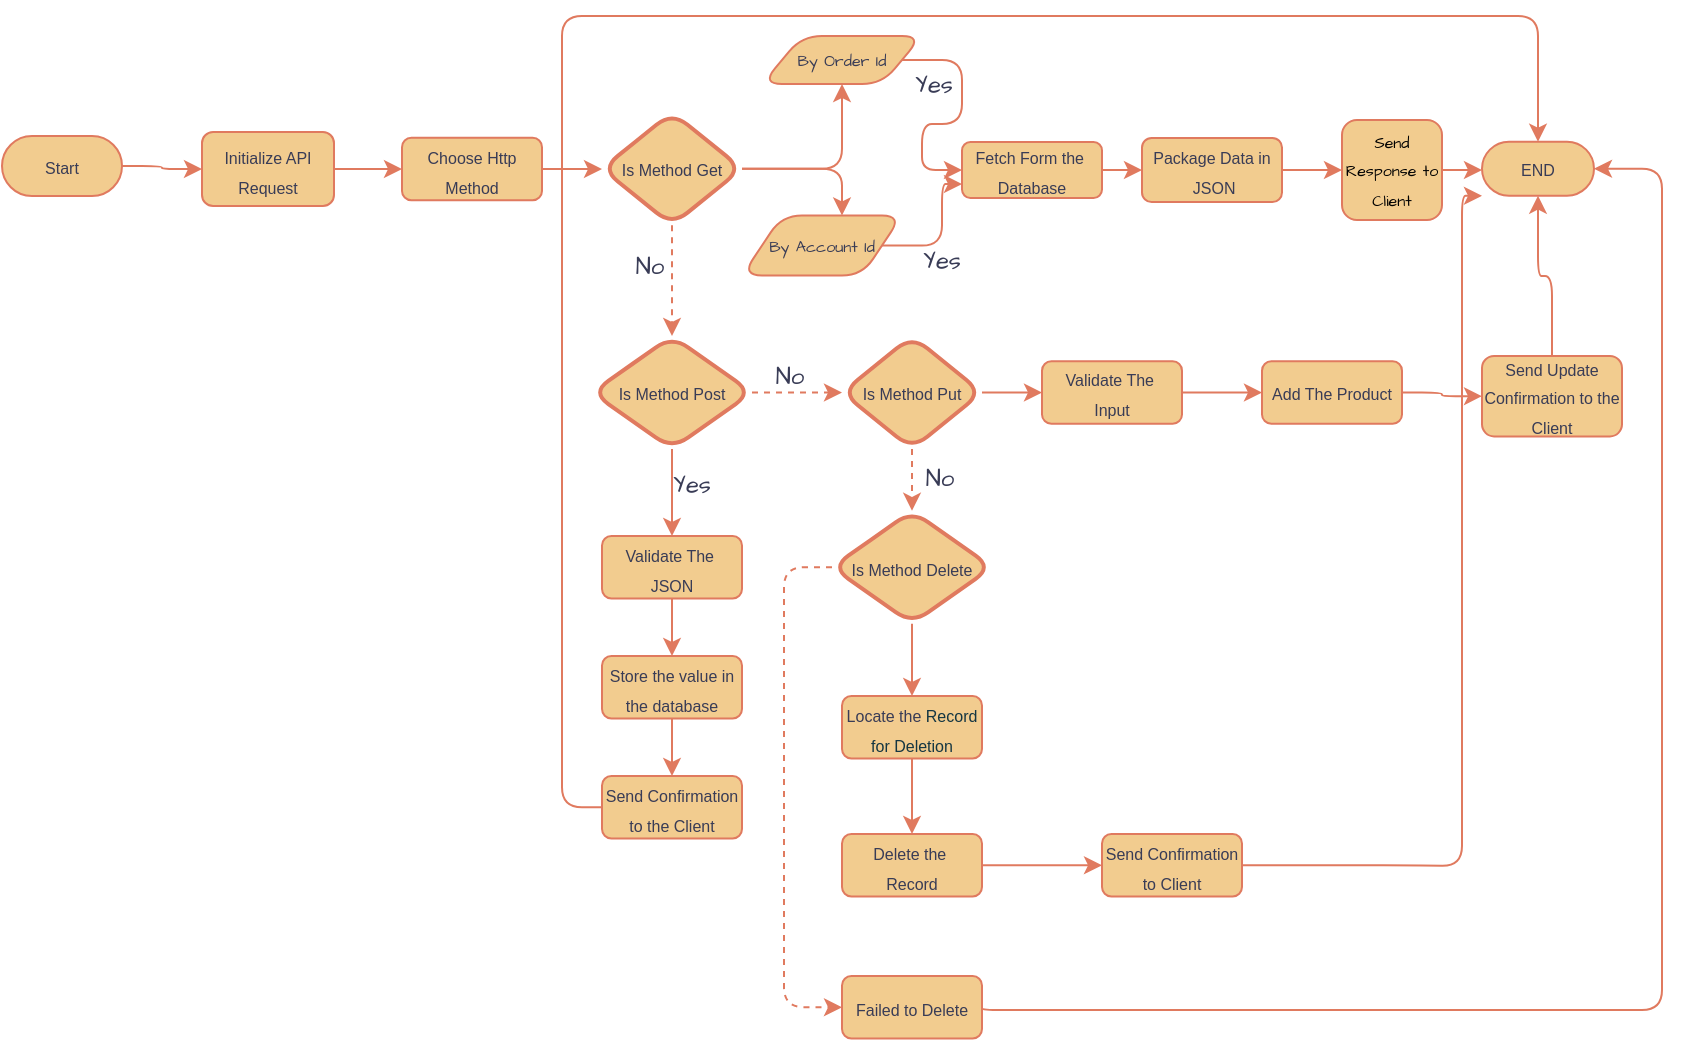 <mxfile version="26.2.14" pages="2">
  <diagram name="Order" id="mqBJOKfm_-yYsU1bV-Db">
    <mxGraphModel dx="1297" dy="710" grid="1" gridSize="10" guides="1" tooltips="1" connect="1" arrows="1" fold="1" page="1" pageScale="1" pageWidth="850" pageHeight="1100" math="0" shadow="0">
      <root>
        <mxCell id="0" />
        <mxCell id="1" parent="0" />
        <mxCell id="twknoeJkFPn5ZfpLh6MR-4" style="edgeStyle=orthogonalEdgeStyle;rounded=1;orthogonalLoop=1;jettySize=auto;html=1;exitX=1;exitY=0.5;exitDx=0;exitDy=0;entryX=0;entryY=0.5;entryDx=0;entryDy=0;labelBackgroundColor=none;fontColor=default;strokeColor=#E07A5F;" edge="1" parent="1" source="twknoeJkFPn5ZfpLh6MR-2" target="twknoeJkFPn5ZfpLh6MR-3">
          <mxGeometry relative="1" as="geometry" />
        </mxCell>
        <mxCell id="twknoeJkFPn5ZfpLh6MR-2" value="&lt;font style=&quot;font-size: 8px;&quot;&gt;Start&lt;/font&gt;" style="rounded=1;whiteSpace=wrap;html=1;arcSize=50;labelBackgroundColor=none;fillColor=#F2CC8F;strokeColor=#E07A5F;fontColor=#393C56;" vertex="1" parent="1">
          <mxGeometry y="80" width="60" height="30" as="geometry" />
        </mxCell>
        <mxCell id="twknoeJkFPn5ZfpLh6MR-6" style="edgeStyle=orthogonalEdgeStyle;rounded=1;orthogonalLoop=1;jettySize=auto;html=1;exitX=1;exitY=0.5;exitDx=0;exitDy=0;entryX=0;entryY=0.5;entryDx=0;entryDy=0;labelBackgroundColor=none;fontColor=default;strokeColor=#E07A5F;" edge="1" parent="1" source="twknoeJkFPn5ZfpLh6MR-3" target="twknoeJkFPn5ZfpLh6MR-5">
          <mxGeometry relative="1" as="geometry" />
        </mxCell>
        <mxCell id="twknoeJkFPn5ZfpLh6MR-3" value="&lt;font style=&quot;font-size: 8px;&quot;&gt;Initialize API Request&lt;/font&gt;" style="rounded=1;whiteSpace=wrap;html=1;labelBackgroundColor=none;fillColor=#F2CC8F;strokeColor=#E07A5F;fontColor=#393C56;" vertex="1" parent="1">
          <mxGeometry x="100" y="78" width="66" height="37" as="geometry" />
        </mxCell>
        <mxCell id="twknoeJkFPn5ZfpLh6MR-8" style="edgeStyle=orthogonalEdgeStyle;rounded=1;orthogonalLoop=1;jettySize=auto;html=1;exitX=1;exitY=0.5;exitDx=0;exitDy=0;entryX=0;entryY=0.5;entryDx=0;entryDy=0;labelBackgroundColor=none;fontColor=default;strokeColor=#E07A5F;" edge="1" parent="1" source="twknoeJkFPn5ZfpLh6MR-5" target="twknoeJkFPn5ZfpLh6MR-7">
          <mxGeometry relative="1" as="geometry" />
        </mxCell>
        <mxCell id="twknoeJkFPn5ZfpLh6MR-5" value="&lt;font style=&quot;font-size: 8px;&quot;&gt;Choose Http Method&lt;/font&gt;" style="rounded=1;whiteSpace=wrap;html=1;labelBackgroundColor=none;fillColor=#F2CC8F;strokeColor=#E07A5F;fontColor=#393C56;" vertex="1" parent="1">
          <mxGeometry x="200" y="80.88" width="70" height="31.25" as="geometry" />
        </mxCell>
        <mxCell id="twknoeJkFPn5ZfpLh6MR-30" style="edgeStyle=orthogonalEdgeStyle;rounded=1;hachureGap=4;orthogonalLoop=1;jettySize=auto;html=1;exitX=1;exitY=0.5;exitDx=0;exitDy=0;entryX=0.5;entryY=1;entryDx=0;entryDy=0;fontFamily=Architects Daughter;fontSource=https%3A%2F%2Ffonts.googleapis.com%2Fcss%3Ffamily%3DArchitects%2BDaughter;fontColor=default;labelBackgroundColor=none;strokeColor=#E07A5F;" edge="1" parent="1" source="twknoeJkFPn5ZfpLh6MR-7" target="twknoeJkFPn5ZfpLh6MR-12">
          <mxGeometry relative="1" as="geometry" />
        </mxCell>
        <mxCell id="twknoeJkFPn5ZfpLh6MR-34" style="edgeStyle=orthogonalEdgeStyle;rounded=1;hachureGap=4;orthogonalLoop=1;jettySize=auto;html=1;exitX=0.5;exitY=1;exitDx=0;exitDy=0;entryX=0.5;entryY=0;entryDx=0;entryDy=0;fontFamily=Architects Daughter;fontSource=https%3A%2F%2Ffonts.googleapis.com%2Fcss%3Ffamily%3DArchitects%2BDaughter;fontColor=default;dashed=1;labelBackgroundColor=none;strokeColor=#E07A5F;" edge="1" parent="1" source="twknoeJkFPn5ZfpLh6MR-7" target="twknoeJkFPn5ZfpLh6MR-32">
          <mxGeometry relative="1" as="geometry" />
        </mxCell>
        <mxCell id="twknoeJkFPn5ZfpLh6MR-7" value="&lt;font style=&quot;font-size: 8px;&quot;&gt;Is Method Get&lt;/font&gt;" style="rhombus;whiteSpace=wrap;html=1;labelBackgroundColor=none;rounded=1;shadow=0;strokeWidth=2;fillColor=#F2CC8F;strokeColor=#E07A5F;fontColor=#393C56;" vertex="1" parent="1">
          <mxGeometry x="300" y="68.12" width="70" height="56.5" as="geometry" />
        </mxCell>
        <mxCell id="twknoeJkFPn5ZfpLh6MR-17" style="edgeStyle=orthogonalEdgeStyle;rounded=1;hachureGap=4;orthogonalLoop=1;jettySize=auto;html=1;exitX=1;exitY=0.5;exitDx=0;exitDy=0;entryX=0;entryY=0.5;entryDx=0;entryDy=0;fontFamily=Architects Daughter;fontSource=https%3A%2F%2Ffonts.googleapis.com%2Fcss%3Ffamily%3DArchitects%2BDaughter;fontColor=default;labelBackgroundColor=none;strokeColor=#E07A5F;" edge="1" parent="1" source="twknoeJkFPn5ZfpLh6MR-12" target="twknoeJkFPn5ZfpLh6MR-16">
          <mxGeometry relative="1" as="geometry" />
        </mxCell>
        <mxCell id="twknoeJkFPn5ZfpLh6MR-12" value="&lt;font style=&quot;font-size: 8px;&quot;&gt;By Order Id&lt;/font&gt;" style="shape=parallelogram;perimeter=parallelogramPerimeter;whiteSpace=wrap;html=1;fixedSize=1;rounded=1;hachureGap=4;fontFamily=Architects Daughter;fontSource=https%3A%2F%2Ffonts.googleapis.com%2Fcss%3Ffamily%3DArchitects%2BDaughter;labelBackgroundColor=none;fillColor=#F2CC8F;strokeColor=#E07A5F;fontColor=#393C56;" vertex="1" parent="1">
          <mxGeometry x="380" y="30" width="80" height="24.01" as="geometry" />
        </mxCell>
        <mxCell id="twknoeJkFPn5ZfpLh6MR-18" style="edgeStyle=orthogonalEdgeStyle;rounded=1;hachureGap=4;orthogonalLoop=1;jettySize=auto;html=1;exitX=1;exitY=0.5;exitDx=0;exitDy=0;fontFamily=Architects Daughter;fontSource=https%3A%2F%2Ffonts.googleapis.com%2Fcss%3Ffamily%3DArchitects%2BDaughter;fontColor=default;entryX=0;entryY=0.75;entryDx=0;entryDy=0;labelBackgroundColor=none;strokeColor=#E07A5F;" edge="1" parent="1" source="twknoeJkFPn5ZfpLh6MR-13" target="twknoeJkFPn5ZfpLh6MR-16">
          <mxGeometry relative="1" as="geometry">
            <mxPoint x="674" y="103" as="targetPoint" />
          </mxGeometry>
        </mxCell>
        <mxCell id="twknoeJkFPn5ZfpLh6MR-13" value="&lt;font style=&quot;font-size: 8px;&quot;&gt;By Account Id&lt;/font&gt;" style="shape=parallelogram;perimeter=parallelogramPerimeter;whiteSpace=wrap;html=1;fixedSize=1;rounded=1;hachureGap=4;fontFamily=Architects Daughter;fontSource=https%3A%2F%2Ffonts.googleapis.com%2Fcss%3Ffamily%3DArchitects%2BDaughter;labelBackgroundColor=none;fillColor=#F2CC8F;strokeColor=#E07A5F;fontColor=#393C56;" vertex="1" parent="1">
          <mxGeometry x="370" y="119.75" width="80" height="30" as="geometry" />
        </mxCell>
        <mxCell id="twknoeJkFPn5ZfpLh6MR-21" style="edgeStyle=orthogonalEdgeStyle;rounded=1;hachureGap=4;orthogonalLoop=1;jettySize=auto;html=1;exitX=1;exitY=0.5;exitDx=0;exitDy=0;entryX=0;entryY=0.5;entryDx=0;entryDy=0;fontFamily=Architects Daughter;fontSource=https%3A%2F%2Ffonts.googleapis.com%2Fcss%3Ffamily%3DArchitects%2BDaughter;fontColor=default;labelBackgroundColor=none;strokeColor=#E07A5F;" edge="1" parent="1" source="twknoeJkFPn5ZfpLh6MR-16" target="twknoeJkFPn5ZfpLh6MR-19">
          <mxGeometry relative="1" as="geometry" />
        </mxCell>
        <mxCell id="twknoeJkFPn5ZfpLh6MR-16" value="&lt;font style=&quot;font-size: 8px;&quot;&gt;Fetch Form the&amp;nbsp;&lt;/font&gt;&lt;div&gt;&lt;font style=&quot;font-size: 8px;&quot;&gt;Database&lt;/font&gt;&lt;/div&gt;" style="rounded=1;whiteSpace=wrap;html=1;labelBackgroundColor=none;fillColor=#F2CC8F;strokeColor=#E07A5F;fontColor=#393C56;" vertex="1" parent="1">
          <mxGeometry x="480" y="83" width="70" height="28" as="geometry" />
        </mxCell>
        <mxCell id="twknoeJkFPn5ZfpLh6MR-23" style="edgeStyle=orthogonalEdgeStyle;rounded=1;hachureGap=4;orthogonalLoop=1;jettySize=auto;html=1;exitX=1;exitY=0.5;exitDx=0;exitDy=0;entryX=0;entryY=0.5;entryDx=0;entryDy=0;fontFamily=Architects Daughter;fontSource=https%3A%2F%2Ffonts.googleapis.com%2Fcss%3Ffamily%3DArchitects%2BDaughter;fontColor=default;labelBackgroundColor=none;strokeColor=#E07A5F;" edge="1" parent="1" source="twknoeJkFPn5ZfpLh6MR-19" target="twknoeJkFPn5ZfpLh6MR-22">
          <mxGeometry relative="1" as="geometry" />
        </mxCell>
        <mxCell id="twknoeJkFPn5ZfpLh6MR-19" value="&lt;font style=&quot;font-size: 8px;&quot;&gt;Package Data in&lt;/font&gt;&lt;div&gt;&lt;font style=&quot;font-size: 8px;&quot;&gt;&amp;nbsp;JSON&lt;/font&gt;&lt;/div&gt;" style="rounded=1;whiteSpace=wrap;html=1;labelBackgroundColor=none;fillColor=#F2CC8F;strokeColor=#E07A5F;fontColor=#393C56;" vertex="1" parent="1">
          <mxGeometry x="570" y="81" width="70" height="32" as="geometry" />
        </mxCell>
        <mxCell id="twknoeJkFPn5ZfpLh6MR-25" style="edgeStyle=orthogonalEdgeStyle;rounded=1;hachureGap=4;orthogonalLoop=1;jettySize=auto;html=1;exitX=1;exitY=0.5;exitDx=0;exitDy=0;entryX=0;entryY=0.5;entryDx=0;entryDy=0;fontFamily=Architects Daughter;fontSource=https%3A%2F%2Ffonts.googleapis.com%2Fcss%3Ffamily%3DArchitects%2BDaughter;fontColor=default;labelBackgroundColor=none;strokeColor=#E07A5F;" edge="1" parent="1" source="twknoeJkFPn5ZfpLh6MR-22" target="twknoeJkFPn5ZfpLh6MR-24">
          <mxGeometry relative="1" as="geometry" />
        </mxCell>
        <mxCell id="twknoeJkFPn5ZfpLh6MR-22" value="&lt;span data-lucid-content=&quot;{&amp;quot;t&amp;quot;:&amp;quot;Send Response to Client&amp;quot;,&amp;quot;m&amp;quot;:[{&amp;quot;s&amp;quot;:0,&amp;quot;n&amp;quot;:&amp;quot;p&amp;quot;,&amp;quot;v&amp;quot;:1.2},{&amp;quot;s&amp;quot;:0,&amp;quot;n&amp;quot;:&amp;quot;s&amp;quot;,&amp;quot;v&amp;quot;:22.222,&amp;quot;e&amp;quot;:23},{&amp;quot;s&amp;quot;:0,&amp;quot;n&amp;quot;:&amp;quot;fsp&amp;quot;,&amp;quot;v&amp;quot;:&amp;quot;ss_presetShapeStyle2_textStyle&amp;quot;,&amp;quot;e&amp;quot;:23},{&amp;quot;s&amp;quot;:0,&amp;quot;n&amp;quot;:&amp;quot;fsp2&amp;quot;,&amp;quot;v&amp;quot;:&amp;quot;ss_presetShapeStyle2_textStyle&amp;quot;,&amp;quot;e&amp;quot;:23}]}&quot; data-lucid-type=&quot;application/vnd.lucid.text&quot;&gt;&lt;span style=&quot;color: rgb(0, 0, 0);&quot;&gt;&lt;font style=&quot;font-size: 8px;&quot;&gt;Send Response to Client&lt;/font&gt;&lt;/span&gt;&lt;/span&gt;" style="whiteSpace=wrap;html=1;aspect=fixed;rounded=1;hachureGap=4;fontFamily=Architects Daughter;fontSource=https%3A%2F%2Ffonts.googleapis.com%2Fcss%3Ffamily%3DArchitects%2BDaughter;labelBackgroundColor=none;fillColor=#F2CC8F;strokeColor=#E07A5F;fontColor=#393C56;" vertex="1" parent="1">
          <mxGeometry x="670" y="72" width="50" height="50" as="geometry" />
        </mxCell>
        <mxCell id="twknoeJkFPn5ZfpLh6MR-55" style="edgeStyle=orthogonalEdgeStyle;rounded=1;hachureGap=4;orthogonalLoop=1;jettySize=auto;html=1;exitX=0.5;exitY=0;exitDx=0;exitDy=0;entryX=0.5;entryY=1;entryDx=0;entryDy=0;fontFamily=Architects Daughter;fontSource=https%3A%2F%2Ffonts.googleapis.com%2Fcss%3Ffamily%3DArchitects%2BDaughter;fontColor=default;labelBackgroundColor=none;strokeColor=#E07A5F;" edge="1" parent="1" source="twknoeJkFPn5ZfpLh6MR-52" target="twknoeJkFPn5ZfpLh6MR-24">
          <mxGeometry relative="1" as="geometry" />
        </mxCell>
        <mxCell id="twknoeJkFPn5ZfpLh6MR-24" value="&lt;font style=&quot;font-size: 8px;&quot;&gt;END&lt;/font&gt;" style="rounded=1;whiteSpace=wrap;html=1;arcSize=50;labelBackgroundColor=none;fillColor=#F2CC8F;strokeColor=#E07A5F;fontColor=#393C56;" vertex="1" parent="1">
          <mxGeometry x="740" y="82.87" width="56" height="27" as="geometry" />
        </mxCell>
        <mxCell id="twknoeJkFPn5ZfpLh6MR-26" value="Yes" style="text;html=1;align=center;verticalAlign=middle;whiteSpace=wrap;rounded=1;fontFamily=Architects Daughter;fontSource=https%3A%2F%2Ffonts.googleapis.com%2Fcss%3Ffamily%3DArchitects%2BDaughter;labelBackgroundColor=none;fontColor=#393C56;" vertex="1" parent="1">
          <mxGeometry x="436" y="40" width="60" height="30" as="geometry" />
        </mxCell>
        <mxCell id="twknoeJkFPn5ZfpLh6MR-27" value="Yes" style="text;html=1;align=center;verticalAlign=middle;whiteSpace=wrap;rounded=1;fontFamily=Architects Daughter;fontSource=https%3A%2F%2Ffonts.googleapis.com%2Fcss%3Ffamily%3DArchitects%2BDaughter;labelBackgroundColor=none;fontColor=#393C56;" vertex="1" parent="1">
          <mxGeometry x="440" y="128" width="60" height="30" as="geometry" />
        </mxCell>
        <mxCell id="twknoeJkFPn5ZfpLh6MR-31" style="edgeStyle=orthogonalEdgeStyle;rounded=1;hachureGap=4;orthogonalLoop=1;jettySize=auto;html=1;exitX=1;exitY=0.5;exitDx=0;exitDy=0;entryX=0.625;entryY=0;entryDx=0;entryDy=0;entryPerimeter=0;fontFamily=Architects Daughter;fontSource=https%3A%2F%2Ffonts.googleapis.com%2Fcss%3Ffamily%3DArchitects%2BDaughter;fontColor=default;labelBackgroundColor=none;strokeColor=#E07A5F;" edge="1" parent="1" source="twknoeJkFPn5ZfpLh6MR-7" target="twknoeJkFPn5ZfpLh6MR-13">
          <mxGeometry relative="1" as="geometry" />
        </mxCell>
        <mxCell id="twknoeJkFPn5ZfpLh6MR-38" style="edgeStyle=orthogonalEdgeStyle;rounded=1;hachureGap=4;orthogonalLoop=1;jettySize=auto;html=1;exitX=1;exitY=0.5;exitDx=0;exitDy=0;entryX=0;entryY=0.5;entryDx=0;entryDy=0;fontFamily=Architects Daughter;fontSource=https%3A%2F%2Ffonts.googleapis.com%2Fcss%3Ffamily%3DArchitects%2BDaughter;fontColor=default;dashed=1;labelBackgroundColor=none;strokeColor=#E07A5F;" edge="1" parent="1" source="twknoeJkFPn5ZfpLh6MR-32" target="twknoeJkFPn5ZfpLh6MR-36">
          <mxGeometry relative="1" as="geometry" />
        </mxCell>
        <mxCell id="twknoeJkFPn5ZfpLh6MR-40" style="edgeStyle=orthogonalEdgeStyle;rounded=1;hachureGap=4;orthogonalLoop=1;jettySize=auto;html=1;exitX=0.5;exitY=1;exitDx=0;exitDy=0;entryX=0.5;entryY=0;entryDx=0;entryDy=0;fontFamily=Architects Daughter;fontSource=https%3A%2F%2Ffonts.googleapis.com%2Fcss%3Ffamily%3DArchitects%2BDaughter;fontColor=default;labelBackgroundColor=none;strokeColor=#E07A5F;" edge="1" parent="1" source="twknoeJkFPn5ZfpLh6MR-32" target="twknoeJkFPn5ZfpLh6MR-39">
          <mxGeometry relative="1" as="geometry" />
        </mxCell>
        <mxCell id="twknoeJkFPn5ZfpLh6MR-32" value="&lt;font style=&quot;font-size: 8px;&quot;&gt;Is Method Post&lt;/font&gt;" style="rhombus;whiteSpace=wrap;html=1;labelBackgroundColor=none;rounded=1;strokeWidth=2;fillColor=#F2CC8F;strokeColor=#E07A5F;fontColor=#393C56;" vertex="1" parent="1">
          <mxGeometry x="295" y="180" width="80" height="56.5" as="geometry" />
        </mxCell>
        <mxCell id="twknoeJkFPn5ZfpLh6MR-35" value="No" style="text;html=1;align=center;verticalAlign=middle;whiteSpace=wrap;rounded=1;fontFamily=Architects Daughter;fontSource=https%3A%2F%2Ffonts.googleapis.com%2Fcss%3Ffamily%3DArchitects%2BDaughter;labelBackgroundColor=none;fontColor=#393C56;" vertex="1" parent="1">
          <mxGeometry x="294" y="131" width="60" height="30" as="geometry" />
        </mxCell>
        <mxCell id="twknoeJkFPn5ZfpLh6MR-49" style="edgeStyle=orthogonalEdgeStyle;rounded=1;hachureGap=4;orthogonalLoop=1;jettySize=auto;html=1;exitX=1;exitY=0.5;exitDx=0;exitDy=0;entryX=0;entryY=0.5;entryDx=0;entryDy=0;fontFamily=Architects Daughter;fontSource=https%3A%2F%2Ffonts.googleapis.com%2Fcss%3Ffamily%3DArchitects%2BDaughter;fontColor=default;labelBackgroundColor=none;strokeColor=#E07A5F;" edge="1" parent="1" source="twknoeJkFPn5ZfpLh6MR-36" target="twknoeJkFPn5ZfpLh6MR-48">
          <mxGeometry relative="1" as="geometry" />
        </mxCell>
        <mxCell id="twknoeJkFPn5ZfpLh6MR-57" style="edgeStyle=orthogonalEdgeStyle;rounded=1;hachureGap=4;orthogonalLoop=1;jettySize=auto;html=1;exitX=0.5;exitY=1;exitDx=0;exitDy=0;entryX=0.5;entryY=0;entryDx=0;entryDy=0;fontFamily=Architects Daughter;fontSource=https%3A%2F%2Ffonts.googleapis.com%2Fcss%3Ffamily%3DArchitects%2BDaughter;fontColor=default;dashed=1;labelBackgroundColor=none;strokeColor=#E07A5F;" edge="1" parent="1" source="twknoeJkFPn5ZfpLh6MR-36" target="twknoeJkFPn5ZfpLh6MR-56">
          <mxGeometry relative="1" as="geometry" />
        </mxCell>
        <mxCell id="twknoeJkFPn5ZfpLh6MR-36" value="&lt;font style=&quot;font-size: 8px;&quot;&gt;Is Method Put&lt;/font&gt;" style="rhombus;whiteSpace=wrap;html=1;labelBackgroundColor=none;rounded=1;strokeWidth=2;fillColor=#F2CC8F;strokeColor=#E07A5F;fontColor=#393C56;" vertex="1" parent="1">
          <mxGeometry x="420" y="180" width="70" height="56.5" as="geometry" />
        </mxCell>
        <mxCell id="twknoeJkFPn5ZfpLh6MR-37" value="No" style="text;html=1;align=center;verticalAlign=middle;whiteSpace=wrap;rounded=1;fontFamily=Architects Daughter;fontSource=https%3A%2F%2Ffonts.googleapis.com%2Fcss%3Ffamily%3DArchitects%2BDaughter;labelBackgroundColor=none;fontColor=#393C56;" vertex="1" parent="1">
          <mxGeometry x="364" y="186" width="60" height="30" as="geometry" />
        </mxCell>
        <mxCell id="twknoeJkFPn5ZfpLh6MR-43" style="edgeStyle=orthogonalEdgeStyle;rounded=1;hachureGap=4;orthogonalLoop=1;jettySize=auto;html=1;exitX=0.5;exitY=1;exitDx=0;exitDy=0;entryX=0.5;entryY=0;entryDx=0;entryDy=0;fontFamily=Architects Daughter;fontSource=https%3A%2F%2Ffonts.googleapis.com%2Fcss%3Ffamily%3DArchitects%2BDaughter;fontColor=default;labelBackgroundColor=none;strokeColor=#E07A5F;" edge="1" parent="1" source="twknoeJkFPn5ZfpLh6MR-39" target="twknoeJkFPn5ZfpLh6MR-42">
          <mxGeometry relative="1" as="geometry" />
        </mxCell>
        <mxCell id="twknoeJkFPn5ZfpLh6MR-39" value="&lt;font style=&quot;font-size: 8px;&quot;&gt;Validate The&amp;nbsp;&lt;/font&gt;&lt;div&gt;&lt;font style=&quot;font-size: 8px;&quot;&gt;JSON&lt;/font&gt;&lt;/div&gt;" style="rounded=1;whiteSpace=wrap;html=1;labelBackgroundColor=none;fillColor=#F2CC8F;strokeColor=#E07A5F;fontColor=#393C56;" vertex="1" parent="1">
          <mxGeometry x="300" y="280" width="70" height="31.25" as="geometry" />
        </mxCell>
        <mxCell id="twknoeJkFPn5ZfpLh6MR-41" value="Yes" style="text;html=1;align=center;verticalAlign=middle;whiteSpace=wrap;rounded=1;fontFamily=Architects Daughter;fontSource=https%3A%2F%2Ffonts.googleapis.com%2Fcss%3Ffamily%3DArchitects%2BDaughter;labelBackgroundColor=none;fontColor=#393C56;" vertex="1" parent="1">
          <mxGeometry x="315" y="240" width="60" height="30" as="geometry" />
        </mxCell>
        <mxCell id="twknoeJkFPn5ZfpLh6MR-45" style="edgeStyle=orthogonalEdgeStyle;rounded=1;hachureGap=4;orthogonalLoop=1;jettySize=auto;html=1;exitX=0.5;exitY=1;exitDx=0;exitDy=0;entryX=0.5;entryY=0;entryDx=0;entryDy=0;fontFamily=Architects Daughter;fontSource=https%3A%2F%2Ffonts.googleapis.com%2Fcss%3Ffamily%3DArchitects%2BDaughter;fontColor=default;labelBackgroundColor=none;strokeColor=#E07A5F;" edge="1" parent="1" source="twknoeJkFPn5ZfpLh6MR-42" target="twknoeJkFPn5ZfpLh6MR-44">
          <mxGeometry relative="1" as="geometry" />
        </mxCell>
        <mxCell id="twknoeJkFPn5ZfpLh6MR-42" value="&lt;font style=&quot;font-size: 8px;&quot;&gt;Store the value in the database&lt;/font&gt;" style="rounded=1;whiteSpace=wrap;html=1;labelBackgroundColor=none;fillColor=#F2CC8F;strokeColor=#E07A5F;fontColor=#393C56;" vertex="1" parent="1">
          <mxGeometry x="300" y="340" width="70" height="31.25" as="geometry" />
        </mxCell>
        <mxCell id="twknoeJkFPn5ZfpLh6MR-47" style="edgeStyle=orthogonalEdgeStyle;rounded=1;hachureGap=4;orthogonalLoop=1;jettySize=auto;html=1;exitX=0;exitY=0.5;exitDx=0;exitDy=0;fontFamily=Architects Daughter;fontSource=https%3A%2F%2Ffonts.googleapis.com%2Fcss%3Ffamily%3DArchitects%2BDaughter;fontColor=default;entryX=0.5;entryY=0;entryDx=0;entryDy=0;labelBackgroundColor=none;strokeColor=#E07A5F;" edge="1" parent="1" source="twknoeJkFPn5ZfpLh6MR-44" target="twknoeJkFPn5ZfpLh6MR-24">
          <mxGeometry relative="1" as="geometry">
            <mxPoint x="770" y="20" as="targetPoint" />
            <Array as="points">
              <mxPoint x="280" y="416" />
              <mxPoint x="280" y="20" />
              <mxPoint x="768" y="20" />
            </Array>
          </mxGeometry>
        </mxCell>
        <mxCell id="twknoeJkFPn5ZfpLh6MR-44" value="&lt;font style=&quot;font-size: 8px;&quot;&gt;Send Confirmation to the Client&lt;/font&gt;" style="rounded=1;whiteSpace=wrap;html=1;labelBackgroundColor=none;fillColor=#F2CC8F;strokeColor=#E07A5F;fontColor=#393C56;" vertex="1" parent="1">
          <mxGeometry x="300" y="400" width="70" height="31.25" as="geometry" />
        </mxCell>
        <mxCell id="twknoeJkFPn5ZfpLh6MR-51" style="edgeStyle=orthogonalEdgeStyle;rounded=1;hachureGap=4;orthogonalLoop=1;jettySize=auto;html=1;exitX=1;exitY=0.5;exitDx=0;exitDy=0;entryX=0;entryY=0.5;entryDx=0;entryDy=0;fontFamily=Architects Daughter;fontSource=https%3A%2F%2Ffonts.googleapis.com%2Fcss%3Ffamily%3DArchitects%2BDaughter;fontColor=default;labelBackgroundColor=none;strokeColor=#E07A5F;" edge="1" parent="1" source="twknoeJkFPn5ZfpLh6MR-48" target="twknoeJkFPn5ZfpLh6MR-50">
          <mxGeometry relative="1" as="geometry" />
        </mxCell>
        <mxCell id="twknoeJkFPn5ZfpLh6MR-48" value="&lt;font style=&quot;font-size: 8px;&quot;&gt;Validate The&amp;nbsp;&lt;/font&gt;&lt;div&gt;&lt;font style=&quot;font-size: 8px;&quot;&gt;Input&lt;/font&gt;&lt;/div&gt;" style="rounded=1;whiteSpace=wrap;html=1;labelBackgroundColor=none;fillColor=#F2CC8F;strokeColor=#E07A5F;fontColor=#393C56;" vertex="1" parent="1">
          <mxGeometry x="520" y="192.63" width="70" height="31.25" as="geometry" />
        </mxCell>
        <mxCell id="twknoeJkFPn5ZfpLh6MR-53" style="edgeStyle=orthogonalEdgeStyle;rounded=1;hachureGap=4;orthogonalLoop=1;jettySize=auto;html=1;exitX=1;exitY=0.5;exitDx=0;exitDy=0;entryX=0;entryY=0.5;entryDx=0;entryDy=0;fontFamily=Architects Daughter;fontSource=https%3A%2F%2Ffonts.googleapis.com%2Fcss%3Ffamily%3DArchitects%2BDaughter;fontColor=default;labelBackgroundColor=none;strokeColor=#E07A5F;" edge="1" parent="1" source="twknoeJkFPn5ZfpLh6MR-50" target="twknoeJkFPn5ZfpLh6MR-52">
          <mxGeometry relative="1" as="geometry">
            <Array as="points">
              <mxPoint x="720" y="208" />
              <mxPoint x="720" y="210" />
            </Array>
          </mxGeometry>
        </mxCell>
        <mxCell id="twknoeJkFPn5ZfpLh6MR-50" value="&lt;font style=&quot;font-size: 8px;&quot;&gt;Add The Product&lt;/font&gt;" style="rounded=1;whiteSpace=wrap;html=1;labelBackgroundColor=none;fillColor=#F2CC8F;strokeColor=#E07A5F;fontColor=#393C56;" vertex="1" parent="1">
          <mxGeometry x="630" y="192.63" width="70" height="31.25" as="geometry" />
        </mxCell>
        <mxCell id="twknoeJkFPn5ZfpLh6MR-52" value="&lt;font style=&quot;font-size: 8px;&quot;&gt;Send Update Confirmation to the Client&lt;/font&gt;" style="rounded=1;whiteSpace=wrap;html=1;labelBackgroundColor=none;fillColor=#F2CC8F;strokeColor=#E07A5F;fontColor=#393C56;" vertex="1" parent="1">
          <mxGeometry x="740" y="190" width="70" height="40.19" as="geometry" />
        </mxCell>
        <mxCell id="twknoeJkFPn5ZfpLh6MR-62" style="edgeStyle=orthogonalEdgeStyle;rounded=1;hachureGap=4;orthogonalLoop=1;jettySize=auto;html=1;exitX=0;exitY=0.5;exitDx=0;exitDy=0;fontFamily=Architects Daughter;fontSource=https%3A%2F%2Ffonts.googleapis.com%2Fcss%3Ffamily%3DArchitects%2BDaughter;fontColor=default;entryX=0;entryY=0.5;entryDx=0;entryDy=0;dashed=1;labelBackgroundColor=none;strokeColor=#E07A5F;" edge="1" parent="1" source="twknoeJkFPn5ZfpLh6MR-56" target="twknoeJkFPn5ZfpLh6MR-61">
          <mxGeometry relative="1" as="geometry">
            <mxPoint x="390" y="520" as="targetPoint" />
            <Array as="points">
              <mxPoint x="391" y="296" />
              <mxPoint x="391" y="516" />
            </Array>
          </mxGeometry>
        </mxCell>
        <mxCell id="twknoeJkFPn5ZfpLh6MR-64" style="edgeStyle=orthogonalEdgeStyle;rounded=1;hachureGap=4;orthogonalLoop=1;jettySize=auto;html=1;exitX=0.5;exitY=1;exitDx=0;exitDy=0;entryX=0.5;entryY=0;entryDx=0;entryDy=0;fontFamily=Architects Daughter;fontSource=https%3A%2F%2Ffonts.googleapis.com%2Fcss%3Ffamily%3DArchitects%2BDaughter;fontColor=default;labelBackgroundColor=none;strokeColor=#E07A5F;" edge="1" parent="1" source="twknoeJkFPn5ZfpLh6MR-56" target="twknoeJkFPn5ZfpLh6MR-59">
          <mxGeometry relative="1" as="geometry" />
        </mxCell>
        <mxCell id="twknoeJkFPn5ZfpLh6MR-56" value="&lt;font style=&quot;font-size: 8px;&quot;&gt;Is Method Delete&lt;/font&gt;" style="rhombus;whiteSpace=wrap;html=1;labelBackgroundColor=none;rounded=1;strokeWidth=2;fillColor=#F2CC8F;strokeColor=#E07A5F;fontColor=#393C56;" vertex="1" parent="1">
          <mxGeometry x="415" y="267.38" width="80" height="56.5" as="geometry" />
        </mxCell>
        <mxCell id="twknoeJkFPn5ZfpLh6MR-58" value="No" style="text;html=1;align=center;verticalAlign=middle;whiteSpace=wrap;rounded=1;fontFamily=Architects Daughter;fontSource=https%3A%2F%2Ffonts.googleapis.com%2Fcss%3Ffamily%3DArchitects%2BDaughter;labelBackgroundColor=none;fontColor=#393C56;" vertex="1" parent="1">
          <mxGeometry x="439" y="237" width="60" height="30" as="geometry" />
        </mxCell>
        <mxCell id="twknoeJkFPn5ZfpLh6MR-65" style="edgeStyle=orthogonalEdgeStyle;rounded=1;hachureGap=4;orthogonalLoop=1;jettySize=auto;html=1;exitX=0.5;exitY=1;exitDx=0;exitDy=0;entryX=0.5;entryY=0;entryDx=0;entryDy=0;fontFamily=Architects Daughter;fontSource=https%3A%2F%2Ffonts.googleapis.com%2Fcss%3Ffamily%3DArchitects%2BDaughter;fontColor=default;labelBackgroundColor=none;strokeColor=#E07A5F;" edge="1" parent="1" source="twknoeJkFPn5ZfpLh6MR-59" target="twknoeJkFPn5ZfpLh6MR-60">
          <mxGeometry relative="1" as="geometry" />
        </mxCell>
        <mxCell id="twknoeJkFPn5ZfpLh6MR-59" value="&lt;font style=&quot;font-size: 8px;&quot;&gt;Locate the&amp;nbsp;&lt;/font&gt;&lt;span style=&quot;font-size: 8px; background-color: transparent; color: light-dark(rgb(20, 54, 66), rgb(173, 202, 213));&quot;&gt;Record for Deletion&lt;/span&gt;" style="rounded=1;whiteSpace=wrap;html=1;labelBackgroundColor=none;fillColor=#F2CC8F;strokeColor=#E07A5F;fontColor=#393C56;" vertex="1" parent="1">
          <mxGeometry x="420" y="360" width="70" height="31.25" as="geometry" />
        </mxCell>
        <mxCell id="twknoeJkFPn5ZfpLh6MR-67" style="edgeStyle=orthogonalEdgeStyle;rounded=1;hachureGap=4;orthogonalLoop=1;jettySize=auto;html=1;exitX=1;exitY=0.5;exitDx=0;exitDy=0;entryX=0;entryY=0.5;entryDx=0;entryDy=0;fontFamily=Architects Daughter;fontSource=https%3A%2F%2Ffonts.googleapis.com%2Fcss%3Ffamily%3DArchitects%2BDaughter;fontColor=default;labelBackgroundColor=none;strokeColor=#E07A5F;" edge="1" parent="1" source="twknoeJkFPn5ZfpLh6MR-60" target="twknoeJkFPn5ZfpLh6MR-66">
          <mxGeometry relative="1" as="geometry" />
        </mxCell>
        <mxCell id="twknoeJkFPn5ZfpLh6MR-60" value="&lt;font style=&quot;font-size: 8px;&quot;&gt;Delete the&amp;nbsp;&lt;/font&gt;&lt;div&gt;&lt;font style=&quot;font-size: 8px;&quot;&gt;Record&lt;/font&gt;&lt;/div&gt;" style="rounded=1;whiteSpace=wrap;html=1;labelBackgroundColor=none;fillColor=#F2CC8F;strokeColor=#E07A5F;fontColor=#393C56;" vertex="1" parent="1">
          <mxGeometry x="420" y="429" width="70" height="31.25" as="geometry" />
        </mxCell>
        <mxCell id="twknoeJkFPn5ZfpLh6MR-63" style="edgeStyle=orthogonalEdgeStyle;rounded=1;hachureGap=4;orthogonalLoop=1;jettySize=auto;html=1;exitX=1;exitY=0.5;exitDx=0;exitDy=0;fontFamily=Architects Daughter;fontSource=https%3A%2F%2Ffonts.googleapis.com%2Fcss%3Ffamily%3DArchitects%2BDaughter;fontColor=default;entryX=1;entryY=0.5;entryDx=0;entryDy=0;labelBackgroundColor=none;strokeColor=#E07A5F;" edge="1" parent="1" source="twknoeJkFPn5ZfpLh6MR-61" target="twknoeJkFPn5ZfpLh6MR-24">
          <mxGeometry relative="1" as="geometry">
            <mxPoint x="830" y="100" as="targetPoint" />
            <Array as="points">
              <mxPoint x="490" y="517" />
              <mxPoint x="830" y="517" />
              <mxPoint x="830" y="96" />
            </Array>
          </mxGeometry>
        </mxCell>
        <mxCell id="twknoeJkFPn5ZfpLh6MR-61" value="&lt;span style=&quot;font-size: 8px;&quot;&gt;Failed to Delete&lt;/span&gt;" style="rounded=1;whiteSpace=wrap;html=1;labelBackgroundColor=none;fillColor=#F2CC8F;strokeColor=#E07A5F;fontColor=#393C56;" vertex="1" parent="1">
          <mxGeometry x="420" y="500" width="70" height="31.25" as="geometry" />
        </mxCell>
        <mxCell id="twknoeJkFPn5ZfpLh6MR-70" style="edgeStyle=orthogonalEdgeStyle;rounded=1;hachureGap=4;orthogonalLoop=1;jettySize=auto;html=1;exitX=1;exitY=0.5;exitDx=0;exitDy=0;fontFamily=Architects Daughter;fontSource=https%3A%2F%2Ffonts.googleapis.com%2Fcss%3Ffamily%3DArchitects%2BDaughter;fontColor=default;entryX=0;entryY=1;entryDx=0;entryDy=0;labelBackgroundColor=none;strokeColor=#E07A5F;" edge="1" parent="1" source="twknoeJkFPn5ZfpLh6MR-66" target="twknoeJkFPn5ZfpLh6MR-24">
          <mxGeometry relative="1" as="geometry">
            <mxPoint x="730" y="140" as="targetPoint" />
            <Array as="points">
              <mxPoint x="700" y="445" />
              <mxPoint x="730" y="445" />
              <mxPoint x="730" y="110" />
            </Array>
          </mxGeometry>
        </mxCell>
        <mxCell id="twknoeJkFPn5ZfpLh6MR-66" value="&lt;span style=&quot;font-size: 8px;&quot;&gt;Send Confirmation&lt;/span&gt;&lt;div&gt;&lt;span style=&quot;font-size: 8px;&quot;&gt;to Client&lt;/span&gt;&lt;/div&gt;" style="rounded=1;whiteSpace=wrap;html=1;labelBackgroundColor=none;fillColor=#F2CC8F;strokeColor=#E07A5F;fontColor=#393C56;" vertex="1" parent="1">
          <mxGeometry x="550" y="429" width="70" height="31.25" as="geometry" />
        </mxCell>
      </root>
    </mxGraphModel>
  </diagram>
  <diagram id="cHQBzBLDdHzrPolm3Y-r" name="Account">
    <mxGraphModel dx="502" dy="275" grid="1" gridSize="10" guides="1" tooltips="1" connect="1" arrows="1" fold="1" page="1" pageScale="1" pageWidth="850" pageHeight="1100" math="0" shadow="0">
      <root>
        <mxCell id="0" />
        <mxCell id="1" parent="0" />
        <mxCell id="d2BrSqa7BO73GiBoyroW-1" style="edgeStyle=orthogonalEdgeStyle;rounded=1;orthogonalLoop=1;jettySize=auto;html=1;exitX=1;exitY=0.5;exitDx=0;exitDy=0;entryX=0;entryY=0.5;entryDx=0;entryDy=0;labelBackgroundColor=none;fontColor=default;fillColor=#cce5ff;strokeColor=#36393d;" edge="1" parent="1" source="d2BrSqa7BO73GiBoyroW-2" target="d2BrSqa7BO73GiBoyroW-4">
          <mxGeometry relative="1" as="geometry" />
        </mxCell>
        <mxCell id="d2BrSqa7BO73GiBoyroW-2" value="&lt;font style=&quot;font-size: 8px;&quot;&gt;Start&lt;/font&gt;" style="rounded=1;whiteSpace=wrap;html=1;arcSize=50;labelBackgroundColor=none;fillColor=#cce5ff;strokeColor=#36393d;" vertex="1" parent="1">
          <mxGeometry y="80" width="60" height="30" as="geometry" />
        </mxCell>
        <mxCell id="d2BrSqa7BO73GiBoyroW-3" style="edgeStyle=orthogonalEdgeStyle;rounded=1;orthogonalLoop=1;jettySize=auto;html=1;exitX=1;exitY=0.5;exitDx=0;exitDy=0;entryX=0;entryY=0.5;entryDx=0;entryDy=0;labelBackgroundColor=none;fontColor=default;fillColor=#cce5ff;strokeColor=#36393d;" edge="1" parent="1" source="d2BrSqa7BO73GiBoyroW-4" target="d2BrSqa7BO73GiBoyroW-6">
          <mxGeometry relative="1" as="geometry" />
        </mxCell>
        <mxCell id="d2BrSqa7BO73GiBoyroW-4" value="&lt;font style=&quot;font-size: 8px;&quot;&gt;Initialize API Request&lt;/font&gt;" style="rounded=1;whiteSpace=wrap;html=1;labelBackgroundColor=none;fillColor=#cce5ff;strokeColor=#36393d;" vertex="1" parent="1">
          <mxGeometry x="100" y="78" width="66" height="37" as="geometry" />
        </mxCell>
        <mxCell id="d2BrSqa7BO73GiBoyroW-5" style="edgeStyle=orthogonalEdgeStyle;rounded=1;orthogonalLoop=1;jettySize=auto;html=1;exitX=1;exitY=0.5;exitDx=0;exitDy=0;entryX=0;entryY=0.5;entryDx=0;entryDy=0;labelBackgroundColor=none;fontColor=default;fillColor=#cce5ff;strokeColor=#36393d;" edge="1" parent="1" source="d2BrSqa7BO73GiBoyroW-6" target="d2BrSqa7BO73GiBoyroW-9">
          <mxGeometry relative="1" as="geometry" />
        </mxCell>
        <mxCell id="d2BrSqa7BO73GiBoyroW-6" value="&lt;font style=&quot;font-size: 8px;&quot;&gt;Choose Http Method&lt;/font&gt;" style="rounded=1;whiteSpace=wrap;html=1;labelBackgroundColor=none;fillColor=#cce5ff;strokeColor=#36393d;" vertex="1" parent="1">
          <mxGeometry x="200" y="80.88" width="70" height="31.25" as="geometry" />
        </mxCell>
        <mxCell id="d2BrSqa7BO73GiBoyroW-7" style="edgeStyle=orthogonalEdgeStyle;rounded=1;hachureGap=4;orthogonalLoop=1;jettySize=auto;html=1;exitX=1;exitY=0.5;exitDx=0;exitDy=0;entryX=0.5;entryY=1;entryDx=0;entryDy=0;fontFamily=Architects Daughter;fontSource=https%3A%2F%2Ffonts.googleapis.com%2Fcss%3Ffamily%3DArchitects%2BDaughter;fontColor=default;labelBackgroundColor=none;fillColor=#cce5ff;strokeColor=#36393d;" edge="1" parent="1" source="d2BrSqa7BO73GiBoyroW-9" target="d2BrSqa7BO73GiBoyroW-11">
          <mxGeometry relative="1" as="geometry" />
        </mxCell>
        <mxCell id="d2BrSqa7BO73GiBoyroW-8" style="edgeStyle=orthogonalEdgeStyle;rounded=1;hachureGap=4;orthogonalLoop=1;jettySize=auto;html=1;exitX=0.5;exitY=1;exitDx=0;exitDy=0;entryX=0.5;entryY=0;entryDx=0;entryDy=0;fontFamily=Architects Daughter;fontSource=https%3A%2F%2Ffonts.googleapis.com%2Fcss%3Ffamily%3DArchitects%2BDaughter;fontColor=default;dashed=1;labelBackgroundColor=none;fillColor=#cce5ff;strokeColor=#36393d;" edge="1" parent="1" source="d2BrSqa7BO73GiBoyroW-9" target="d2BrSqa7BO73GiBoyroW-27">
          <mxGeometry relative="1" as="geometry" />
        </mxCell>
        <mxCell id="d2BrSqa7BO73GiBoyroW-9" value="&lt;font style=&quot;font-size: 8px;&quot;&gt;Is Method Get&lt;/font&gt;" style="rhombus;whiteSpace=wrap;html=1;labelBackgroundColor=none;rounded=1;shadow=0;strokeWidth=2;fillColor=#cce5ff;strokeColor=#36393d;" vertex="1" parent="1">
          <mxGeometry x="300" y="68.12" width="70" height="56.5" as="geometry" />
        </mxCell>
        <mxCell id="d2BrSqa7BO73GiBoyroW-10" style="edgeStyle=orthogonalEdgeStyle;rounded=1;hachureGap=4;orthogonalLoop=1;jettySize=auto;html=1;exitX=1;exitY=0.5;exitDx=0;exitDy=0;entryX=0;entryY=0.5;entryDx=0;entryDy=0;fontFamily=Architects Daughter;fontSource=https%3A%2F%2Ffonts.googleapis.com%2Fcss%3Ffamily%3DArchitects%2BDaughter;fontColor=default;labelBackgroundColor=none;fillColor=#cce5ff;strokeColor=#36393d;" edge="1" parent="1" source="d2BrSqa7BO73GiBoyroW-11" target="d2BrSqa7BO73GiBoyroW-15">
          <mxGeometry relative="1" as="geometry" />
        </mxCell>
        <mxCell id="d2BrSqa7BO73GiBoyroW-11" value="&lt;font style=&quot;font-size: 8px;&quot;&gt;By Order Id&lt;/font&gt;" style="shape=parallelogram;perimeter=parallelogramPerimeter;whiteSpace=wrap;html=1;fixedSize=1;rounded=1;hachureGap=4;fontFamily=Architects Daughter;fontSource=https%3A%2F%2Ffonts.googleapis.com%2Fcss%3Ffamily%3DArchitects%2BDaughter;labelBackgroundColor=none;fillColor=#cce5ff;strokeColor=#36393d;" vertex="1" parent="1">
          <mxGeometry x="380" y="30" width="80" height="24.01" as="geometry" />
        </mxCell>
        <mxCell id="d2BrSqa7BO73GiBoyroW-12" style="edgeStyle=orthogonalEdgeStyle;rounded=1;hachureGap=4;orthogonalLoop=1;jettySize=auto;html=1;exitX=1;exitY=0.5;exitDx=0;exitDy=0;fontFamily=Architects Daughter;fontSource=https%3A%2F%2Ffonts.googleapis.com%2Fcss%3Ffamily%3DArchitects%2BDaughter;fontColor=default;entryX=0;entryY=0.75;entryDx=0;entryDy=0;labelBackgroundColor=none;fillColor=#cce5ff;strokeColor=#36393d;" edge="1" parent="1" source="d2BrSqa7BO73GiBoyroW-13" target="d2BrSqa7BO73GiBoyroW-15">
          <mxGeometry relative="1" as="geometry">
            <mxPoint x="674" y="103" as="targetPoint" />
          </mxGeometry>
        </mxCell>
        <mxCell id="d2BrSqa7BO73GiBoyroW-13" value="&lt;font style=&quot;font-size: 8px;&quot;&gt;By Account Id&lt;/font&gt;" style="shape=parallelogram;perimeter=parallelogramPerimeter;whiteSpace=wrap;html=1;fixedSize=1;rounded=1;hachureGap=4;fontFamily=Architects Daughter;fontSource=https%3A%2F%2Ffonts.googleapis.com%2Fcss%3Ffamily%3DArchitects%2BDaughter;labelBackgroundColor=none;fillColor=#cce5ff;strokeColor=#36393d;" vertex="1" parent="1">
          <mxGeometry x="370" y="119.75" width="80" height="30" as="geometry" />
        </mxCell>
        <mxCell id="d2BrSqa7BO73GiBoyroW-14" style="edgeStyle=orthogonalEdgeStyle;rounded=1;hachureGap=4;orthogonalLoop=1;jettySize=auto;html=1;exitX=1;exitY=0.5;exitDx=0;exitDy=0;entryX=0;entryY=0.5;entryDx=0;entryDy=0;fontFamily=Architects Daughter;fontSource=https%3A%2F%2Ffonts.googleapis.com%2Fcss%3Ffamily%3DArchitects%2BDaughter;fontColor=default;labelBackgroundColor=none;fillColor=#cce5ff;strokeColor=#36393d;" edge="1" parent="1" source="d2BrSqa7BO73GiBoyroW-15" target="d2BrSqa7BO73GiBoyroW-17">
          <mxGeometry relative="1" as="geometry" />
        </mxCell>
        <mxCell id="d2BrSqa7BO73GiBoyroW-15" value="&lt;font style=&quot;font-size: 8px;&quot;&gt;Fetch Form the&amp;nbsp;&lt;/font&gt;&lt;div&gt;&lt;font style=&quot;font-size: 8px;&quot;&gt;Database&lt;/font&gt;&lt;/div&gt;" style="rounded=1;whiteSpace=wrap;html=1;labelBackgroundColor=none;fillColor=#cce5ff;strokeColor=#36393d;" vertex="1" parent="1">
          <mxGeometry x="480" y="83" width="70" height="28" as="geometry" />
        </mxCell>
        <mxCell id="d2BrSqa7BO73GiBoyroW-16" style="edgeStyle=orthogonalEdgeStyle;rounded=1;hachureGap=4;orthogonalLoop=1;jettySize=auto;html=1;exitX=1;exitY=0.5;exitDx=0;exitDy=0;entryX=0;entryY=0.5;entryDx=0;entryDy=0;fontFamily=Architects Daughter;fontSource=https%3A%2F%2Ffonts.googleapis.com%2Fcss%3Ffamily%3DArchitects%2BDaughter;fontColor=default;labelBackgroundColor=none;fillColor=#cce5ff;strokeColor=#36393d;" edge="1" parent="1" source="d2BrSqa7BO73GiBoyroW-17" target="d2BrSqa7BO73GiBoyroW-19">
          <mxGeometry relative="1" as="geometry" />
        </mxCell>
        <mxCell id="d2BrSqa7BO73GiBoyroW-17" value="&lt;font style=&quot;font-size: 8px;&quot;&gt;Package Data in&lt;/font&gt;&lt;div&gt;&lt;font style=&quot;font-size: 8px;&quot;&gt;&amp;nbsp;JSON&lt;/font&gt;&lt;/div&gt;" style="rounded=1;whiteSpace=wrap;html=1;labelBackgroundColor=none;fillColor=#cce5ff;strokeColor=#36393d;" vertex="1" parent="1">
          <mxGeometry x="570" y="81" width="70" height="32" as="geometry" />
        </mxCell>
        <mxCell id="d2BrSqa7BO73GiBoyroW-18" style="edgeStyle=orthogonalEdgeStyle;rounded=1;hachureGap=4;orthogonalLoop=1;jettySize=auto;html=1;exitX=1;exitY=0.5;exitDx=0;exitDy=0;entryX=0;entryY=0.5;entryDx=0;entryDy=0;fontFamily=Architects Daughter;fontSource=https%3A%2F%2Ffonts.googleapis.com%2Fcss%3Ffamily%3DArchitects%2BDaughter;fontColor=default;labelBackgroundColor=none;fillColor=#cce5ff;strokeColor=#36393d;" edge="1" parent="1" source="d2BrSqa7BO73GiBoyroW-19" target="d2BrSqa7BO73GiBoyroW-21">
          <mxGeometry relative="1" as="geometry" />
        </mxCell>
        <mxCell id="d2BrSqa7BO73GiBoyroW-19" value="&lt;span data-lucid-content=&quot;{&amp;quot;t&amp;quot;:&amp;quot;Send Response to Client&amp;quot;,&amp;quot;m&amp;quot;:[{&amp;quot;s&amp;quot;:0,&amp;quot;n&amp;quot;:&amp;quot;p&amp;quot;,&amp;quot;v&amp;quot;:1.2},{&amp;quot;s&amp;quot;:0,&amp;quot;n&amp;quot;:&amp;quot;s&amp;quot;,&amp;quot;v&amp;quot;:22.222,&amp;quot;e&amp;quot;:23},{&amp;quot;s&amp;quot;:0,&amp;quot;n&amp;quot;:&amp;quot;fsp&amp;quot;,&amp;quot;v&amp;quot;:&amp;quot;ss_presetShapeStyle2_textStyle&amp;quot;,&amp;quot;e&amp;quot;:23},{&amp;quot;s&amp;quot;:0,&amp;quot;n&amp;quot;:&amp;quot;fsp2&amp;quot;,&amp;quot;v&amp;quot;:&amp;quot;ss_presetShapeStyle2_textStyle&amp;quot;,&amp;quot;e&amp;quot;:23}]}&quot; data-lucid-type=&quot;application/vnd.lucid.text&quot;&gt;&lt;span style=&quot;color: rgb(0, 0, 0);&quot;&gt;&lt;font style=&quot;font-size: 8px;&quot;&gt;Send Response to Client&lt;/font&gt;&lt;/span&gt;&lt;/span&gt;" style="whiteSpace=wrap;html=1;aspect=fixed;rounded=1;hachureGap=4;fontFamily=Architects Daughter;fontSource=https%3A%2F%2Ffonts.googleapis.com%2Fcss%3Ffamily%3DArchitects%2BDaughter;labelBackgroundColor=none;fillColor=#cce5ff;strokeColor=#36393d;" vertex="1" parent="1">
          <mxGeometry x="670" y="72" width="50" height="50" as="geometry" />
        </mxCell>
        <mxCell id="d2BrSqa7BO73GiBoyroW-20" style="edgeStyle=orthogonalEdgeStyle;rounded=1;hachureGap=4;orthogonalLoop=1;jettySize=auto;html=1;exitX=0.5;exitY=0;exitDx=0;exitDy=0;entryX=0.5;entryY=1;entryDx=0;entryDy=0;fontFamily=Architects Daughter;fontSource=https%3A%2F%2Ffonts.googleapis.com%2Fcss%3Ffamily%3DArchitects%2BDaughter;fontColor=default;labelBackgroundColor=none;fillColor=#cce5ff;strokeColor=#36393d;" edge="1" parent="1" source="d2BrSqa7BO73GiBoyroW-44" target="d2BrSqa7BO73GiBoyroW-21">
          <mxGeometry relative="1" as="geometry" />
        </mxCell>
        <mxCell id="d2BrSqa7BO73GiBoyroW-21" value="&lt;font style=&quot;font-size: 8px;&quot;&gt;END&lt;/font&gt;" style="rounded=1;whiteSpace=wrap;html=1;arcSize=50;labelBackgroundColor=none;fillColor=#cce5ff;strokeColor=#36393d;" vertex="1" parent="1">
          <mxGeometry x="747" y="83.5" width="56" height="27" as="geometry" />
        </mxCell>
        <mxCell id="d2BrSqa7BO73GiBoyroW-22" value="Yes" style="text;html=1;align=center;verticalAlign=middle;whiteSpace=wrap;rounded=1;fontFamily=Architects Daughter;fontSource=https%3A%2F%2Ffonts.googleapis.com%2Fcss%3Ffamily%3DArchitects%2BDaughter;labelBackgroundColor=none;fillColor=none;strokeColor=none;" vertex="1" parent="1">
          <mxGeometry x="436" y="40" width="60" height="30" as="geometry" />
        </mxCell>
        <mxCell id="d2BrSqa7BO73GiBoyroW-23" value="Yes" style="text;html=1;align=center;verticalAlign=middle;whiteSpace=wrap;rounded=1;fontFamily=Architects Daughter;fontSource=https%3A%2F%2Ffonts.googleapis.com%2Fcss%3Ffamily%3DArchitects%2BDaughter;labelBackgroundColor=none;fillColor=none;strokeColor=none;" vertex="1" parent="1">
          <mxGeometry x="450" y="131" width="60" height="30" as="geometry" />
        </mxCell>
        <mxCell id="d2BrSqa7BO73GiBoyroW-24" style="edgeStyle=orthogonalEdgeStyle;rounded=1;hachureGap=4;orthogonalLoop=1;jettySize=auto;html=1;exitX=1;exitY=0.5;exitDx=0;exitDy=0;entryX=0.625;entryY=0;entryDx=0;entryDy=0;entryPerimeter=0;fontFamily=Architects Daughter;fontSource=https%3A%2F%2Ffonts.googleapis.com%2Fcss%3Ffamily%3DArchitects%2BDaughter;fontColor=default;labelBackgroundColor=none;fillColor=#cce5ff;strokeColor=#36393d;" edge="1" parent="1" source="d2BrSqa7BO73GiBoyroW-9" target="d2BrSqa7BO73GiBoyroW-13">
          <mxGeometry relative="1" as="geometry" />
        </mxCell>
        <mxCell id="d2BrSqa7BO73GiBoyroW-25" style="edgeStyle=orthogonalEdgeStyle;rounded=1;hachureGap=4;orthogonalLoop=1;jettySize=auto;html=1;exitX=1;exitY=0.5;exitDx=0;exitDy=0;entryX=0;entryY=0.5;entryDx=0;entryDy=0;fontFamily=Architects Daughter;fontSource=https%3A%2F%2Ffonts.googleapis.com%2Fcss%3Ffamily%3DArchitects%2BDaughter;fontColor=default;dashed=1;labelBackgroundColor=none;fillColor=#cce5ff;strokeColor=#36393d;" edge="1" parent="1" source="d2BrSqa7BO73GiBoyroW-27" target="d2BrSqa7BO73GiBoyroW-31">
          <mxGeometry relative="1" as="geometry" />
        </mxCell>
        <mxCell id="d2BrSqa7BO73GiBoyroW-26" style="edgeStyle=orthogonalEdgeStyle;rounded=1;hachureGap=4;orthogonalLoop=1;jettySize=auto;html=1;exitX=0.5;exitY=1;exitDx=0;exitDy=0;entryX=0.5;entryY=0;entryDx=0;entryDy=0;fontFamily=Architects Daughter;fontSource=https%3A%2F%2Ffonts.googleapis.com%2Fcss%3Ffamily%3DArchitects%2BDaughter;fontColor=default;labelBackgroundColor=none;fillColor=#cce5ff;strokeColor=#36393d;" edge="1" parent="1" source="d2BrSqa7BO73GiBoyroW-27" target="d2BrSqa7BO73GiBoyroW-34">
          <mxGeometry relative="1" as="geometry" />
        </mxCell>
        <mxCell id="d2BrSqa7BO73GiBoyroW-27" value="&lt;font style=&quot;font-size: 8px;&quot;&gt;Is Method Post&lt;/font&gt;" style="rhombus;whiteSpace=wrap;html=1;labelBackgroundColor=none;rounded=1;strokeWidth=2;fillColor=#cce5ff;strokeColor=#36393d;" vertex="1" parent="1">
          <mxGeometry x="295" y="180" width="80" height="56.5" as="geometry" />
        </mxCell>
        <mxCell id="d2BrSqa7BO73GiBoyroW-28" value="No" style="text;html=1;align=center;verticalAlign=middle;whiteSpace=wrap;rounded=1;fontFamily=Architects Daughter;fontSource=https%3A%2F%2Ffonts.googleapis.com%2Fcss%3Ffamily%3DArchitects%2BDaughter;labelBackgroundColor=none;fillColor=none;strokeColor=none;" vertex="1" parent="1">
          <mxGeometry x="294" y="131" width="60" height="30" as="geometry" />
        </mxCell>
        <mxCell id="d2BrSqa7BO73GiBoyroW-29" style="edgeStyle=orthogonalEdgeStyle;rounded=1;hachureGap=4;orthogonalLoop=1;jettySize=auto;html=1;exitX=1;exitY=0.5;exitDx=0;exitDy=0;entryX=0;entryY=0.5;entryDx=0;entryDy=0;fontFamily=Architects Daughter;fontSource=https%3A%2F%2Ffonts.googleapis.com%2Fcss%3Ffamily%3DArchitects%2BDaughter;fontColor=default;labelBackgroundColor=none;fillColor=#cce5ff;strokeColor=#36393d;" edge="1" parent="1" source="d2BrSqa7BO73GiBoyroW-31" target="d2BrSqa7BO73GiBoyroW-41">
          <mxGeometry relative="1" as="geometry" />
        </mxCell>
        <mxCell id="d2BrSqa7BO73GiBoyroW-30" style="edgeStyle=orthogonalEdgeStyle;rounded=1;hachureGap=4;orthogonalLoop=1;jettySize=auto;html=1;exitX=0.5;exitY=1;exitDx=0;exitDy=0;entryX=0.5;entryY=0;entryDx=0;entryDy=0;fontFamily=Architects Daughter;fontSource=https%3A%2F%2Ffonts.googleapis.com%2Fcss%3Ffamily%3DArchitects%2BDaughter;fontColor=default;dashed=1;labelBackgroundColor=none;fillColor=#cce5ff;strokeColor=#36393d;" edge="1" parent="1" source="d2BrSqa7BO73GiBoyroW-31" target="d2BrSqa7BO73GiBoyroW-47">
          <mxGeometry relative="1" as="geometry" />
        </mxCell>
        <mxCell id="d2BrSqa7BO73GiBoyroW-31" value="&lt;font style=&quot;font-size: 8px;&quot;&gt;Is Method Put&lt;/font&gt;" style="rhombus;whiteSpace=wrap;html=1;labelBackgroundColor=none;rounded=1;strokeWidth=2;fillColor=#cce5ff;strokeColor=#36393d;" vertex="1" parent="1">
          <mxGeometry x="420" y="180" width="70" height="56.5" as="geometry" />
        </mxCell>
        <mxCell id="d2BrSqa7BO73GiBoyroW-32" value="No" style="text;html=1;align=center;verticalAlign=middle;whiteSpace=wrap;rounded=1;fontFamily=Architects Daughter;fontSource=https%3A%2F%2Ffonts.googleapis.com%2Fcss%3Ffamily%3DArchitects%2BDaughter;labelBackgroundColor=none;fillColor=none;strokeColor=none;" vertex="1" parent="1">
          <mxGeometry x="364" y="186" width="60" height="30" as="geometry" />
        </mxCell>
        <mxCell id="d2BrSqa7BO73GiBoyroW-33" style="edgeStyle=orthogonalEdgeStyle;rounded=1;hachureGap=4;orthogonalLoop=1;jettySize=auto;html=1;exitX=0.5;exitY=1;exitDx=0;exitDy=0;entryX=0.5;entryY=0;entryDx=0;entryDy=0;fontFamily=Architects Daughter;fontSource=https%3A%2F%2Ffonts.googleapis.com%2Fcss%3Ffamily%3DArchitects%2BDaughter;fontColor=default;labelBackgroundColor=none;fillColor=#cce5ff;strokeColor=#36393d;" edge="1" parent="1" source="d2BrSqa7BO73GiBoyroW-34" target="d2BrSqa7BO73GiBoyroW-37">
          <mxGeometry relative="1" as="geometry" />
        </mxCell>
        <mxCell id="d2BrSqa7BO73GiBoyroW-34" value="&lt;font style=&quot;font-size: 8px;&quot;&gt;Validate The&amp;nbsp;&lt;/font&gt;&lt;div&gt;&lt;font style=&quot;font-size: 8px;&quot;&gt;JSON&lt;/font&gt;&lt;/div&gt;" style="rounded=1;whiteSpace=wrap;html=1;labelBackgroundColor=none;fillColor=#cce5ff;strokeColor=#36393d;" vertex="1" parent="1">
          <mxGeometry x="300" y="280" width="70" height="31.25" as="geometry" />
        </mxCell>
        <mxCell id="d2BrSqa7BO73GiBoyroW-35" value="Yes" style="text;html=1;align=center;verticalAlign=middle;whiteSpace=wrap;rounded=1;fontFamily=Architects Daughter;fontSource=https%3A%2F%2Ffonts.googleapis.com%2Fcss%3Ffamily%3DArchitects%2BDaughter;labelBackgroundColor=none;fillColor=none;strokeColor=none;" vertex="1" parent="1">
          <mxGeometry x="315" y="240" width="60" height="30" as="geometry" />
        </mxCell>
        <mxCell id="d2BrSqa7BO73GiBoyroW-36" style="edgeStyle=orthogonalEdgeStyle;rounded=1;hachureGap=4;orthogonalLoop=1;jettySize=auto;html=1;exitX=0.5;exitY=1;exitDx=0;exitDy=0;entryX=0.5;entryY=0;entryDx=0;entryDy=0;fontFamily=Architects Daughter;fontSource=https%3A%2F%2Ffonts.googleapis.com%2Fcss%3Ffamily%3DArchitects%2BDaughter;fontColor=default;labelBackgroundColor=none;fillColor=#cce5ff;strokeColor=#36393d;" edge="1" parent="1" source="d2BrSqa7BO73GiBoyroW-37" target="d2BrSqa7BO73GiBoyroW-39">
          <mxGeometry relative="1" as="geometry" />
        </mxCell>
        <mxCell id="d2BrSqa7BO73GiBoyroW-37" value="&lt;font style=&quot;font-size: 8px;&quot;&gt;Store the value in the database&lt;/font&gt;" style="rounded=1;whiteSpace=wrap;html=1;labelBackgroundColor=none;fillColor=#cce5ff;strokeColor=#36393d;" vertex="1" parent="1">
          <mxGeometry x="300" y="340" width="70" height="31.25" as="geometry" />
        </mxCell>
        <mxCell id="d2BrSqa7BO73GiBoyroW-38" style="edgeStyle=orthogonalEdgeStyle;rounded=1;hachureGap=4;orthogonalLoop=1;jettySize=auto;html=1;exitX=0;exitY=0.5;exitDx=0;exitDy=0;fontFamily=Architects Daughter;fontSource=https%3A%2F%2Ffonts.googleapis.com%2Fcss%3Ffamily%3DArchitects%2BDaughter;fontColor=default;entryX=0.5;entryY=0;entryDx=0;entryDy=0;labelBackgroundColor=none;fillColor=#cce5ff;strokeColor=#36393d;" edge="1" parent="1" source="d2BrSqa7BO73GiBoyroW-39" target="d2BrSqa7BO73GiBoyroW-21">
          <mxGeometry relative="1" as="geometry">
            <mxPoint x="770" y="20" as="targetPoint" />
            <Array as="points">
              <mxPoint x="280" y="416" />
              <mxPoint x="280" y="20" />
              <mxPoint x="768" y="20" />
            </Array>
          </mxGeometry>
        </mxCell>
        <mxCell id="d2BrSqa7BO73GiBoyroW-39" value="&lt;font style=&quot;font-size: 8px;&quot;&gt;Send Confirmation to the Client&lt;/font&gt;" style="rounded=1;whiteSpace=wrap;html=1;labelBackgroundColor=none;fillColor=#cce5ff;strokeColor=#36393d;" vertex="1" parent="1">
          <mxGeometry x="300" y="400" width="70" height="31.25" as="geometry" />
        </mxCell>
        <mxCell id="d2BrSqa7BO73GiBoyroW-40" style="edgeStyle=orthogonalEdgeStyle;rounded=1;hachureGap=4;orthogonalLoop=1;jettySize=auto;html=1;exitX=1;exitY=0.5;exitDx=0;exitDy=0;entryX=0;entryY=0.5;entryDx=0;entryDy=0;fontFamily=Architects Daughter;fontSource=https%3A%2F%2Ffonts.googleapis.com%2Fcss%3Ffamily%3DArchitects%2BDaughter;fontColor=default;labelBackgroundColor=none;fillColor=#cce5ff;strokeColor=#36393d;" edge="1" parent="1" source="d2BrSqa7BO73GiBoyroW-41" target="d2BrSqa7BO73GiBoyroW-43">
          <mxGeometry relative="1" as="geometry" />
        </mxCell>
        <mxCell id="d2BrSqa7BO73GiBoyroW-41" value="&lt;font style=&quot;font-size: 8px;&quot;&gt;Validate The&amp;nbsp;&lt;/font&gt;&lt;div&gt;&lt;font style=&quot;font-size: 8px;&quot;&gt;Input&lt;/font&gt;&lt;/div&gt;" style="rounded=1;whiteSpace=wrap;html=1;labelBackgroundColor=none;fillColor=#cce5ff;strokeColor=#36393d;" vertex="1" parent="1">
          <mxGeometry x="520" y="192.63" width="70" height="31.25" as="geometry" />
        </mxCell>
        <mxCell id="d2BrSqa7BO73GiBoyroW-42" style="edgeStyle=orthogonalEdgeStyle;rounded=1;hachureGap=4;orthogonalLoop=1;jettySize=auto;html=1;exitX=1;exitY=0.5;exitDx=0;exitDy=0;entryX=0;entryY=0.5;entryDx=0;entryDy=0;fontFamily=Architects Daughter;fontSource=https%3A%2F%2Ffonts.googleapis.com%2Fcss%3Ffamily%3DArchitects%2BDaughter;fontColor=default;labelBackgroundColor=none;fillColor=#cce5ff;strokeColor=#36393d;" edge="1" parent="1" source="d2BrSqa7BO73GiBoyroW-43" target="d2BrSqa7BO73GiBoyroW-44">
          <mxGeometry relative="1" as="geometry">
            <Array as="points">
              <mxPoint x="720" y="208" />
              <mxPoint x="720" y="210" />
            </Array>
          </mxGeometry>
        </mxCell>
        <mxCell id="d2BrSqa7BO73GiBoyroW-43" value="&lt;font style=&quot;font-size: 8px;&quot;&gt;Add The Product&lt;/font&gt;" style="rounded=1;whiteSpace=wrap;html=1;labelBackgroundColor=none;fillColor=#cce5ff;strokeColor=#36393d;" vertex="1" parent="1">
          <mxGeometry x="630" y="192.63" width="70" height="31.25" as="geometry" />
        </mxCell>
        <mxCell id="d2BrSqa7BO73GiBoyroW-44" value="&lt;font style=&quot;font-size: 8px;&quot;&gt;Send Update Confirmation to the Client&lt;/font&gt;" style="rounded=1;whiteSpace=wrap;html=1;labelBackgroundColor=none;fillColor=#cce5ff;strokeColor=#36393d;" vertex="1" parent="1">
          <mxGeometry x="740" y="190" width="70" height="40.19" as="geometry" />
        </mxCell>
        <mxCell id="d2BrSqa7BO73GiBoyroW-45" style="edgeStyle=orthogonalEdgeStyle;rounded=1;hachureGap=4;orthogonalLoop=1;jettySize=auto;html=1;exitX=0;exitY=0.5;exitDx=0;exitDy=0;fontFamily=Architects Daughter;fontSource=https%3A%2F%2Ffonts.googleapis.com%2Fcss%3Ffamily%3DArchitects%2BDaughter;fontColor=default;entryX=0;entryY=0.5;entryDx=0;entryDy=0;dashed=1;labelBackgroundColor=none;fillColor=#cce5ff;strokeColor=#36393d;" edge="1" parent="1" source="d2BrSqa7BO73GiBoyroW-47" target="d2BrSqa7BO73GiBoyroW-54">
          <mxGeometry relative="1" as="geometry">
            <mxPoint x="390" y="520" as="targetPoint" />
            <Array as="points">
              <mxPoint x="391" y="296" />
              <mxPoint x="391" y="516" />
            </Array>
          </mxGeometry>
        </mxCell>
        <mxCell id="d2BrSqa7BO73GiBoyroW-46" style="edgeStyle=orthogonalEdgeStyle;rounded=1;hachureGap=4;orthogonalLoop=1;jettySize=auto;html=1;exitX=0.5;exitY=1;exitDx=0;exitDy=0;entryX=0.5;entryY=0;entryDx=0;entryDy=0;fontFamily=Architects Daughter;fontSource=https%3A%2F%2Ffonts.googleapis.com%2Fcss%3Ffamily%3DArchitects%2BDaughter;fontColor=default;labelBackgroundColor=none;fillColor=#cce5ff;strokeColor=#36393d;" edge="1" parent="1" source="d2BrSqa7BO73GiBoyroW-47" target="d2BrSqa7BO73GiBoyroW-50">
          <mxGeometry relative="1" as="geometry" />
        </mxCell>
        <mxCell id="d2BrSqa7BO73GiBoyroW-47" value="&lt;font style=&quot;font-size: 8px;&quot;&gt;Is Method Delete&lt;/font&gt;" style="rhombus;whiteSpace=wrap;html=1;labelBackgroundColor=none;rounded=1;strokeWidth=2;fillColor=#cce5ff;strokeColor=#36393d;" vertex="1" parent="1">
          <mxGeometry x="415" y="267.38" width="80" height="56.5" as="geometry" />
        </mxCell>
        <mxCell id="d2BrSqa7BO73GiBoyroW-48" value="No" style="text;html=1;align=center;verticalAlign=middle;whiteSpace=wrap;rounded=1;fontFamily=Architects Daughter;fontSource=https%3A%2F%2Ffonts.googleapis.com%2Fcss%3Ffamily%3DArchitects%2BDaughter;labelBackgroundColor=none;fillColor=none;strokeColor=none;" vertex="1" parent="1">
          <mxGeometry x="439" y="237" width="60" height="30" as="geometry" />
        </mxCell>
        <mxCell id="d2BrSqa7BO73GiBoyroW-49" style="edgeStyle=orthogonalEdgeStyle;rounded=1;hachureGap=4;orthogonalLoop=1;jettySize=auto;html=1;exitX=0.5;exitY=1;exitDx=0;exitDy=0;entryX=0.5;entryY=0;entryDx=0;entryDy=0;fontFamily=Architects Daughter;fontSource=https%3A%2F%2Ffonts.googleapis.com%2Fcss%3Ffamily%3DArchitects%2BDaughter;fontColor=default;labelBackgroundColor=none;fillColor=#cce5ff;strokeColor=#36393d;" edge="1" parent="1" source="d2BrSqa7BO73GiBoyroW-50" target="d2BrSqa7BO73GiBoyroW-52">
          <mxGeometry relative="1" as="geometry" />
        </mxCell>
        <mxCell id="d2BrSqa7BO73GiBoyroW-50" value="&lt;font style=&quot;font-size: 8px;&quot;&gt;Locate the&amp;nbsp;&lt;/font&gt;&lt;span style=&quot;font-size: 8px; background-color: transparent; color: light-dark(rgb(20, 54, 66), rgb(173, 202, 213));&quot;&gt;Record for Deletion&lt;/span&gt;" style="rounded=1;whiteSpace=wrap;html=1;labelBackgroundColor=none;fillColor=#cce5ff;strokeColor=#36393d;" vertex="1" parent="1">
          <mxGeometry x="420" y="360" width="70" height="31.25" as="geometry" />
        </mxCell>
        <mxCell id="d2BrSqa7BO73GiBoyroW-51" style="edgeStyle=orthogonalEdgeStyle;rounded=1;hachureGap=4;orthogonalLoop=1;jettySize=auto;html=1;exitX=1;exitY=0.5;exitDx=0;exitDy=0;entryX=0;entryY=0.5;entryDx=0;entryDy=0;fontFamily=Architects Daughter;fontSource=https%3A%2F%2Ffonts.googleapis.com%2Fcss%3Ffamily%3DArchitects%2BDaughter;fontColor=default;labelBackgroundColor=none;fillColor=#cce5ff;strokeColor=#36393d;" edge="1" parent="1" source="d2BrSqa7BO73GiBoyroW-52" target="d2BrSqa7BO73GiBoyroW-56">
          <mxGeometry relative="1" as="geometry" />
        </mxCell>
        <mxCell id="d2BrSqa7BO73GiBoyroW-52" value="&lt;font style=&quot;font-size: 8px;&quot;&gt;Delete the&amp;nbsp;&lt;/font&gt;&lt;div&gt;&lt;font style=&quot;font-size: 8px;&quot;&gt;Record&lt;/font&gt;&lt;/div&gt;" style="rounded=1;whiteSpace=wrap;html=1;labelBackgroundColor=none;fillColor=#cce5ff;strokeColor=#36393d;" vertex="1" parent="1">
          <mxGeometry x="420" y="429" width="70" height="31.25" as="geometry" />
        </mxCell>
        <mxCell id="d2BrSqa7BO73GiBoyroW-53" style="edgeStyle=orthogonalEdgeStyle;rounded=1;hachureGap=4;orthogonalLoop=1;jettySize=auto;html=1;exitX=1;exitY=0.5;exitDx=0;exitDy=0;fontFamily=Architects Daughter;fontSource=https%3A%2F%2Ffonts.googleapis.com%2Fcss%3Ffamily%3DArchitects%2BDaughter;fontColor=default;entryX=1;entryY=0.5;entryDx=0;entryDy=0;labelBackgroundColor=none;fillColor=#cce5ff;strokeColor=#36393d;" edge="1" parent="1" source="d2BrSqa7BO73GiBoyroW-54" target="d2BrSqa7BO73GiBoyroW-21">
          <mxGeometry relative="1" as="geometry">
            <mxPoint x="830" y="100" as="targetPoint" />
            <Array as="points">
              <mxPoint x="490" y="517" />
              <mxPoint x="830" y="517" />
              <mxPoint x="830" y="96" />
            </Array>
          </mxGeometry>
        </mxCell>
        <mxCell id="d2BrSqa7BO73GiBoyroW-54" value="&lt;span style=&quot;font-size: 8px;&quot;&gt;Failed to Delete&lt;/span&gt;" style="rounded=1;whiteSpace=wrap;html=1;labelBackgroundColor=none;fillColor=#cce5ff;strokeColor=#36393d;" vertex="1" parent="1">
          <mxGeometry x="420" y="500" width="70" height="31.25" as="geometry" />
        </mxCell>
        <mxCell id="d2BrSqa7BO73GiBoyroW-55" style="edgeStyle=orthogonalEdgeStyle;rounded=1;hachureGap=4;orthogonalLoop=1;jettySize=auto;html=1;exitX=1;exitY=0.5;exitDx=0;exitDy=0;fontFamily=Architects Daughter;fontSource=https%3A%2F%2Ffonts.googleapis.com%2Fcss%3Ffamily%3DArchitects%2BDaughter;fontColor=default;entryX=0;entryY=1;entryDx=0;entryDy=0;labelBackgroundColor=none;fillColor=#cce5ff;strokeColor=#36393d;" edge="1" parent="1" source="d2BrSqa7BO73GiBoyroW-56" target="d2BrSqa7BO73GiBoyroW-21">
          <mxGeometry relative="1" as="geometry">
            <mxPoint x="730" y="140" as="targetPoint" />
            <Array as="points">
              <mxPoint x="700" y="445" />
              <mxPoint x="730" y="445" />
              <mxPoint x="730" y="110" />
            </Array>
          </mxGeometry>
        </mxCell>
        <mxCell id="d2BrSqa7BO73GiBoyroW-56" value="&lt;span style=&quot;font-size: 8px;&quot;&gt;Send Confirmation&lt;/span&gt;&lt;div&gt;&lt;span style=&quot;font-size: 8px;&quot;&gt;to Client&lt;/span&gt;&lt;/div&gt;" style="rounded=1;whiteSpace=wrap;html=1;labelBackgroundColor=none;fillColor=#cce5ff;strokeColor=#36393d;" vertex="1" parent="1">
          <mxGeometry x="550" y="429" width="70" height="31.25" as="geometry" />
        </mxCell>
      </root>
    </mxGraphModel>
  </diagram>
</mxfile>
